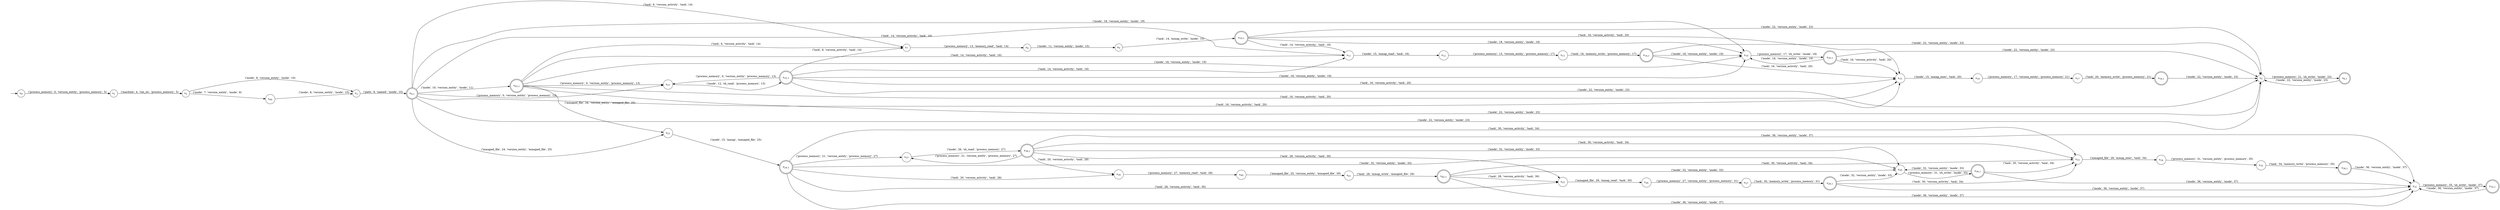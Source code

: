 digraph DFA {
    rankdir = LR;
    I [style = invis];
    I -> S0;
    S0 [label = <s<sub>0</sub>>, shape = circle];
    S1 [label = <s<sub>1</sub>>, shape = circle];
    S2 [label = <s<sub>2</sub>>, shape = circle];
    S3 [label = <s<sub>3</sub>>, shape = circle];
    S4 [label = <s<sub>4,1</sub>>, shape = circle, peripheries = 2];
    S5 [label = <s<sub>5</sub>>, shape = circle];
    S6 [label = <s<sub>6,1</sub>>, shape = circle, peripheries = 2];
    S6 -> S5 [label = "('inode', 22, 'version_entity', 'inode', 23)"];
    S5 -> S6 [label = "('process_memory', 21, 'sh_write', 'inode', 23)"];
    S4 -> S5 [label = "('inode', 22, 'version_entity', 'inode', 23)"];
    S7 [label = <s<sub>7</sub>>, shape = circle];
    S8 [label = <s<sub>8</sub>>, shape = circle];
    S9 [label = <s<sub>9</sub>>, shape = circle];
    S10 [label = <s<sub>10,1</sub>>, shape = circle, peripheries = 2];
    S11 [label = <s<sub>11</sub>>, shape = circle];
    S12 [label = <s<sub>12</sub>>, shape = circle];
    S13 [label = <s<sub>13</sub>>, shape = circle];
    S14 [label = <s<sub>14,1</sub>>, shape = circle, peripheries = 2];
    S14 -> S5 [label = "('inode', 22, 'version_entity', 'inode', 23)"];
    S15 [label = <s<sub>15</sub>>, shape = circle];
    S16 [label = <s<sub>16</sub>>, shape = circle];
    S17 [label = <s<sub>17</sub>>, shape = circle];
    S18 [label = <s<sub>18,1</sub>>, shape = circle, peripheries = 2];
    S18 -> S5 [label = "('inode', 22, 'version_entity', 'inode', 23)"];
    S17 -> S18 [label = "('task', 20, 'memory_write', 'process_memory', 21)"];
    S16 -> S17 [label = "('process_memory', 17, 'version_entity', 'process_memory', 21)"];
    S15 -> S16 [label = "('inode', 15, 'mmap_exec', 'task', 20)"];
    S14 -> S15 [label = "('task', 16, 'version_activity', 'task', 20)"];
    S19 [label = <s<sub>19</sub>>, shape = circle];
    S20 [label = <s<sub>20,1</sub>>, shape = circle, peripheries = 2];
    S20 -> S5 [label = "('inode', 22, 'version_entity', 'inode', 23)"];
    S20 -> S15 [label = "('task', 16, 'version_activity', 'task', 20)"];
    S20 -> S19 [label = "('inode', 18, 'version_entity', 'inode', 19)"];
    S19 -> S20 [label = "('process_memory', 17, 'sh_write', 'inode', 19)"];
    S14 -> S19 [label = "('inode', 18, 'version_entity', 'inode', 19)"];
    S13 -> S14 [label = "('task', 16, 'memory_write', 'process_memory', 17)"];
    S12 -> S13 [label = "('process_memory', 13, 'version_entity', 'process_memory', 17)"];
    S11 -> S12 [label = "('inode', 15, 'mmap_read', 'task', 16)"];
    S10 -> S11 [label = "('task', 14, 'version_activity', 'task', 16)"];
    S10 -> S5 [label = "('inode', 22, 'version_entity', 'inode', 23)"];
    S10 -> S15 [label = "('task', 16, 'version_activity', 'task', 20)"];
    S10 -> S19 [label = "('inode', 18, 'version_entity', 'inode', 19)"];
    S9 -> S10 [label = "('task', 14, 'mmap_write', 'inode', 15)"];
    S8 -> S9 [label = "('inode', 11, 'version_entity', 'inode', 15)"];
    S7 -> S8 [label = "('process_memory', 13, 'memory_read', 'task', 14)"];
    S4 -> S7 [label = "('task', 6, 'version_activity', 'task', 14)"];
    S4 -> S19 [label = "('inode', 18, 'version_entity', 'inode', 19)"];
    S21 [label = <s<sub>21</sub>>, shape = circle];
    S22 [label = <s<sub>22,1</sub>>, shape = circle, peripheries = 2];
    S22 -> S5 [label = "('inode', 22, 'version_entity', 'inode', 23)"];
    S22 -> S19 [label = "('inode', 18, 'version_entity', 'inode', 19)"];
    S22 -> S21 [label = "('process_memory', 0, 'version_entity', 'process_memory', 13)"];
    S22 -> S11 [label = "('task', 14, 'version_activity', 'task', 16)"];
    S22 -> S7 [label = "('task', 6, 'version_activity', 'task', 14)"];
    S22 -> S15 [label = "('task', 16, 'version_activity', 'task', 20)"];
    S21 -> S22 [label = "('inode', 12, 'sh_read', 'process_memory', 13)"];
    S4 -> S21 [label = "('process_memory', 0, 'version_entity', 'process_memory', 13)"];
    S23 [label = <s<sub>23</sub>>, shape = circle];
    S24 [label = <s<sub>24,1</sub>>, shape = circle, peripheries = 2];
    S25 [label = <s<sub>25</sub>>, shape = circle];
    S26 [label = <s<sub>26</sub>>, shape = circle];
    S27 [label = <s<sub>27</sub>>, shape = circle];
    S28 [label = <s<sub>28,1</sub>>, shape = circle, peripheries = 2];
    S29 [label = <s<sub>29</sub>>, shape = circle];
    S30 [label = <s<sub>30,1</sub>>, shape = circle, peripheries = 2];
    S30 -> S29 [label = "('inode', 32, 'version_entity', 'inode', 33)"];
    S31 [label = <s<sub>31</sub>>, shape = circle];
    S32 [label = <s<sub>32,1</sub>>, shape = circle, peripheries = 2];
    S32 -> S31 [label = "('inode', 36, 'version_entity', 'inode', 37)"];
    S31 -> S32 [label = "('process_memory', 35, 'sh_write', 'inode', 37)"];
    S30 -> S31 [label = "('inode', 36, 'version_entity', 'inode', 37)"];
    S33 [label = <s<sub>33</sub>>, shape = circle];
    S34 [label = <s<sub>34</sub>>, shape = circle];
    S35 [label = <s<sub>35</sub>>, shape = circle];
    S36 [label = <s<sub>36,1</sub>>, shape = circle, peripheries = 2];
    S36 -> S31 [label = "('inode', 36, 'version_entity', 'inode', 37)"];
    S35 -> S36 [label = "('task', 34, 'memory_write', 'process_memory', 35)"];
    S34 -> S35 [label = "('process_memory', 31, 'version_entity', 'process_memory', 35)"];
    S33 -> S34 [label = "('mmaped_file', 29, 'mmap_exec', 'task', 34)"];
    S30 -> S33 [label = "('task', 30, 'version_activity', 'task', 34)"];
    S29 -> S30 [label = "('process_memory', 31, 'sh_write', 'inode', 33)"];
    S28 -> S29 [label = "('inode', 32, 'version_entity', 'inode', 33)"];
    S28 -> S31 [label = "('inode', 36, 'version_entity', 'inode', 37)"];
    S28 -> S33 [label = "('task', 30, 'version_activity', 'task', 34)"];
    S27 -> S28 [label = "('task', 30, 'memory_write', 'process_memory', 31)"];
    S26 -> S27 [label = "('process_memory', 27, 'version_entity', 'process_memory', 31)"];
    S25 -> S26 [label = "('mmaped_file', 29, 'mmap_read', 'task', 30)"];
    S24 -> S25 [label = "('task', 28, 'version_activity', 'task', 30)"];
    S24 -> S31 [label = "('inode', 36, 'version_entity', 'inode', 37)"];
    S24 -> S29 [label = "('inode', 32, 'version_entity', 'inode', 33)"];
    S24 -> S33 [label = "('task', 30, 'version_activity', 'task', 34)"];
    S37 [label = <s<sub>37</sub>>, shape = circle];
    S38 [label = <s<sub>38,1</sub>>, shape = circle, peripheries = 2];
    S38 -> S25 [label = "('task', 28, 'version_activity', 'task', 30)"];
    S38 -> S31 [label = "('inode', 36, 'version_entity', 'inode', 37)"];
    S38 -> S29 [label = "('inode', 32, 'version_entity', 'inode', 33)"];
    S38 -> S33 [label = "('task', 30, 'version_activity', 'task', 34)"];
    S38 -> S37 [label = "('process_memory', 21, 'version_entity', 'process_memory', 27)"];
    S39 [label = <s<sub>39</sub>>, shape = circle];
    S40 [label = <s<sub>40</sub>>, shape = circle];
    S41 [label = <s<sub>41</sub>>, shape = circle];
    S42 [label = <s<sub>42,1</sub>>, shape = circle, peripheries = 2];
    S42 -> S25 [label = "('task', 28, 'version_activity', 'task', 30)"];
    S42 -> S29 [label = "('inode', 32, 'version_entity', 'inode', 33)"];
    S42 -> S31 [label = "('inode', 36, 'version_entity', 'inode', 37)"];
    S42 -> S33 [label = "('task', 30, 'version_activity', 'task', 34)"];
    S41 -> S42 [label = "('task', 28, 'mmap_write', 'mmaped_file', 29)"];
    S40 -> S41 [label = "('mmaped_file', 25, 'version_entity', 'mmaped_file', 29)"];
    S39 -> S40 [label = "('process_memory', 27, 'memory_read', 'task', 28)"];
    S38 -> S39 [label = "('task', 20, 'version_activity', 'task', 28)"];
    S37 -> S38 [label = "('inode', 26, 'sh_read', 'process_memory', 27)"];
    S24 -> S37 [label = "('process_memory', 21, 'version_entity', 'process_memory', 27)"];
    S24 -> S39 [label = "('task', 20, 'version_activity', 'task', 28)"];
    S23 -> S24 [label = "('inode', 15, 'mmap', 'mmaped_file', 25)"];
    S4 -> S23 [label = "('mmaped_file', 24, 'version_entity', 'mmaped_file', 25)"];
    S4 -> S11 [label = "('task', 14, 'version_activity', 'task', 16)"];
    S4 -> S15 [label = "('task', 16, 'version_activity', 'task', 20)"];
    S43 [label = <s<sub>43,1</sub>>, shape = circle, peripheries = 2];
    S43 -> S5 [label = "('inode', 22, 'version_entity', 'inode', 23)"];
    S43 -> S21 [label = "('process_memory', 0, 'version_entity', 'process_memory', 13)"];
    S43 -> S19 [label = "('inode', 18, 'version_entity', 'inode', 19)"];
    S43 -> S23 [label = "('mmaped_file', 24, 'version_entity', 'mmaped_file', 25)"];
    S43 -> S11 [label = "('task', 14, 'version_activity', 'task', 16)"];
    S43 -> S7 [label = "('task', 6, 'version_activity', 'task', 14)"];
    S43 -> S15 [label = "('task', 16, 'version_activity', 'task', 20)"];
    S4 -> S43 [label = "('inode', 10, 'version_entity', 'inode', 11)"];
    S3 -> S4 [label = "('path', 9, 'named', 'inode', 10)"];
    S2 -> S3 [label = "('inode', 8, 'version_entity', 'inode', 10)"];
    S44 [label = <s<sub>44</sub>>, shape = circle];
    S44 -> S3 [label = "('inode', 8, 'version_entity', 'inode', 10)"];
    S2 -> S44 [label = "('inode', 7, 'version_entity', 'inode', 8)"];
    S1 -> S2 [label = "('machine', 4, 'ran_on', 'process_memory', 5)"];
    S0 -> S1 [label = "('process_memory', 0, 'version_entity', 'process_memory', 5)"];
}
